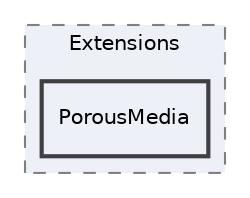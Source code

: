 digraph "Reaktoro/Extensions/PorousMedia"
{
 // INTERACTIVE_SVG=YES
 // LATEX_PDF_SIZE
  bgcolor="transparent";
  edge [fontname="Helvetica",fontsize="10",labelfontname="Helvetica",labelfontsize="10"];
  node [fontname="Helvetica",fontsize="10",shape=record];
  compound=true
  subgraph clusterdir_5b469d4de21d172e1a5ee98b3d3b4ecf {
    graph [ bgcolor="#edf0f7", pencolor="grey50", style="filled,dashed,", label="Extensions", fontname="Helvetica", fontsize="10", URL="dir_5b469d4de21d172e1a5ee98b3d3b4ecf.html"]
  dir_56b64d8220841ad48613726afbef6da9 [shape=box, label="PorousMedia", style="filled,bold,", fillcolor="#edf0f7", color="grey25", URL="dir_56b64d8220841ad48613726afbef6da9.html"];
  }
}
